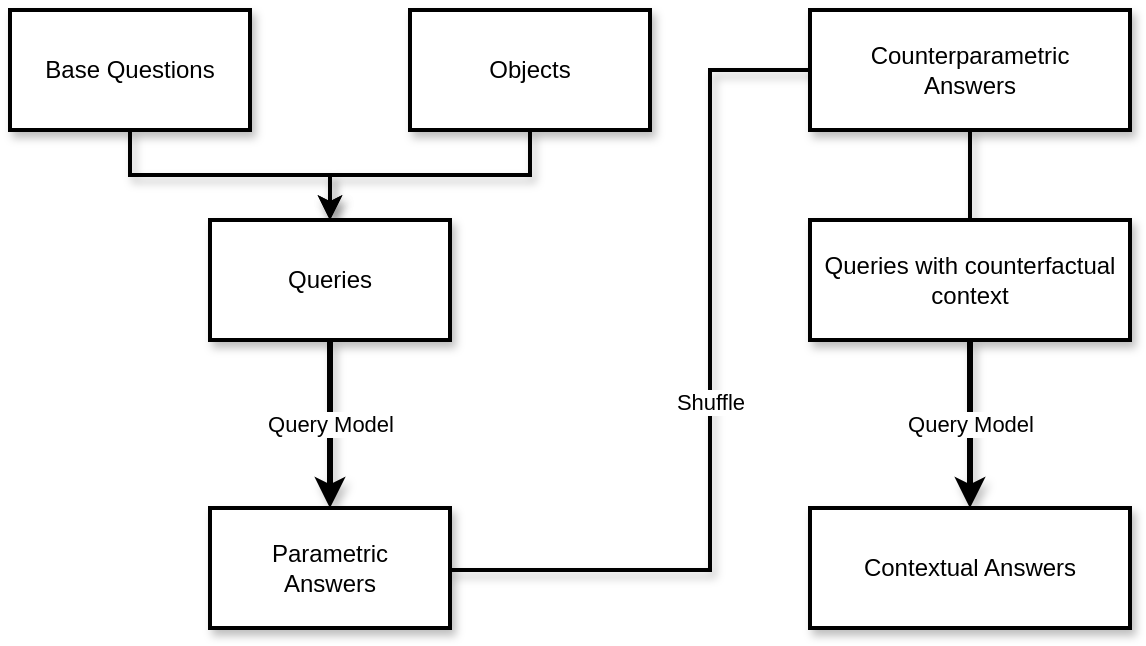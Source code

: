 <mxfile version="24.4.0" type="device">
  <diagram name="Page-1" id="uutijIK_MWkFv9CNafFd">
    <mxGraphModel dx="1242" dy="880" grid="1" gridSize="10" guides="1" tooltips="1" connect="1" arrows="1" fold="1" page="1" pageScale="1" pageWidth="1200" pageHeight="500" math="0" shadow="0">
      <root>
        <mxCell id="0" />
        <mxCell id="1" parent="0" />
        <mxCell id="MheTRjnrIJHMprSzCFHI-8" style="edgeStyle=orthogonalEdgeStyle;rounded=0;orthogonalLoop=1;jettySize=auto;html=1;exitX=0.5;exitY=1;exitDx=0;exitDy=0;entryX=0.5;entryY=0;entryDx=0;entryDy=0;endArrow=classic;endFill=1;strokeWidth=2;shadow=1;" edge="1" parent="1" source="MheTRjnrIJHMprSzCFHI-1" target="MheTRjnrIJHMprSzCFHI-3">
          <mxGeometry relative="1" as="geometry" />
        </mxCell>
        <mxCell id="MheTRjnrIJHMprSzCFHI-1" value="Base Questions" style="rounded=0;whiteSpace=wrap;html=1;strokeWidth=2;shadow=1;" vertex="1" parent="1">
          <mxGeometry x="120" y="40" width="120" height="60" as="geometry" />
        </mxCell>
        <mxCell id="MheTRjnrIJHMprSzCFHI-9" style="edgeStyle=orthogonalEdgeStyle;rounded=0;orthogonalLoop=1;jettySize=auto;html=1;exitX=0.5;exitY=1;exitDx=0;exitDy=0;entryX=0.5;entryY=0;entryDx=0;entryDy=0;endArrow=classic;endFill=1;strokeWidth=2;shadow=1;" edge="1" parent="1" source="MheTRjnrIJHMprSzCFHI-2" target="MheTRjnrIJHMprSzCFHI-3">
          <mxGeometry relative="1" as="geometry" />
        </mxCell>
        <mxCell id="MheTRjnrIJHMprSzCFHI-2" value="&lt;div&gt;Objects&lt;/div&gt;" style="rounded=0;whiteSpace=wrap;html=1;strokeWidth=2;shadow=1;" vertex="1" parent="1">
          <mxGeometry x="320" y="40" width="120" height="60" as="geometry" />
        </mxCell>
        <mxCell id="MheTRjnrIJHMprSzCFHI-10" value="&lt;div align=&quot;right&quot;&gt;Query Model&lt;br&gt;&lt;/div&gt;" style="edgeStyle=orthogonalEdgeStyle;rounded=0;orthogonalLoop=1;jettySize=auto;html=1;exitX=0.5;exitY=1;exitDx=0;exitDy=0;entryX=0.5;entryY=0;entryDx=0;entryDy=0;strokeWidth=3;shadow=1;" edge="1" parent="1" source="MheTRjnrIJHMprSzCFHI-3" target="MheTRjnrIJHMprSzCFHI-4">
          <mxGeometry relative="1" as="geometry" />
        </mxCell>
        <mxCell id="MheTRjnrIJHMprSzCFHI-3" value="&lt;div&gt;Queries&lt;/div&gt;" style="rounded=0;whiteSpace=wrap;html=1;strokeWidth=2;shadow=1;" vertex="1" parent="1">
          <mxGeometry x="220" y="145" width="120" height="60" as="geometry" />
        </mxCell>
        <mxCell id="MheTRjnrIJHMprSzCFHI-11" value="Shuffle" style="edgeStyle=orthogonalEdgeStyle;rounded=0;orthogonalLoop=1;jettySize=auto;html=1;exitX=1;exitY=0.5;exitDx=0;exitDy=0;entryX=0;entryY=0.5;entryDx=0;entryDy=0;endArrow=none;endFill=0;strokeWidth=2;shadow=1;" edge="1" parent="1" source="MheTRjnrIJHMprSzCFHI-4" target="MheTRjnrIJHMprSzCFHI-5">
          <mxGeometry relative="1" as="geometry">
            <Array as="points">
              <mxPoint x="340" y="320" />
              <mxPoint x="470" y="320" />
              <mxPoint x="470" y="70" />
            </Array>
          </mxGeometry>
        </mxCell>
        <mxCell id="MheTRjnrIJHMprSzCFHI-4" value="Parametric&lt;br&gt;Answers" style="rounded=0;whiteSpace=wrap;html=1;strokeWidth=2;shadow=1;" vertex="1" parent="1">
          <mxGeometry x="220" y="289" width="120" height="60" as="geometry" />
        </mxCell>
        <mxCell id="MheTRjnrIJHMprSzCFHI-12" style="edgeStyle=orthogonalEdgeStyle;rounded=0;orthogonalLoop=1;jettySize=auto;html=1;exitX=0.5;exitY=1;exitDx=0;exitDy=0;endArrow=none;endFill=0;strokeWidth=2;shadow=1;" edge="1" parent="1" source="MheTRjnrIJHMprSzCFHI-5" target="MheTRjnrIJHMprSzCFHI-6">
          <mxGeometry relative="1" as="geometry" />
        </mxCell>
        <mxCell id="MheTRjnrIJHMprSzCFHI-5" value="&lt;div&gt;Counterparametric&lt;/div&gt;&lt;div&gt;Answers&lt;br&gt;&lt;/div&gt;" style="rounded=0;whiteSpace=wrap;html=1;strokeWidth=2;shadow=1;" vertex="1" parent="1">
          <mxGeometry x="520" y="40" width="160" height="60" as="geometry" />
        </mxCell>
        <mxCell id="MheTRjnrIJHMprSzCFHI-13" value="Query Model" style="edgeStyle=orthogonalEdgeStyle;rounded=0;orthogonalLoop=1;jettySize=auto;html=1;exitX=0.5;exitY=1;exitDx=0;exitDy=0;entryX=0.5;entryY=0;entryDx=0;entryDy=0;strokeWidth=3;shadow=1;" edge="1" parent="1" source="MheTRjnrIJHMprSzCFHI-6" target="MheTRjnrIJHMprSzCFHI-7">
          <mxGeometry relative="1" as="geometry" />
        </mxCell>
        <mxCell id="MheTRjnrIJHMprSzCFHI-6" value="Queries with counterfactual context" style="rounded=0;whiteSpace=wrap;html=1;strokeWidth=2;shadow=1;" vertex="1" parent="1">
          <mxGeometry x="520" y="145" width="160" height="60" as="geometry" />
        </mxCell>
        <mxCell id="MheTRjnrIJHMprSzCFHI-7" value="Contextual Answers" style="rounded=0;whiteSpace=wrap;html=1;strokeWidth=2;shadow=1;" vertex="1" parent="1">
          <mxGeometry x="520" y="289" width="160" height="60" as="geometry" />
        </mxCell>
      </root>
    </mxGraphModel>
  </diagram>
</mxfile>
